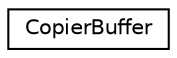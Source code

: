 digraph "Graphical Class Hierarchy"
{
  edge [fontname="Helvetica",fontsize="10",labelfontname="Helvetica",labelfontsize="10"];
  node [fontname="Helvetica",fontsize="10",shape=record];
  rankdir="LR";
  Node0 [label="CopierBuffer",height=0.2,width=0.4,color="black", fillcolor="white", style="filled",URL="$classCopierBuffer.html"];
}
